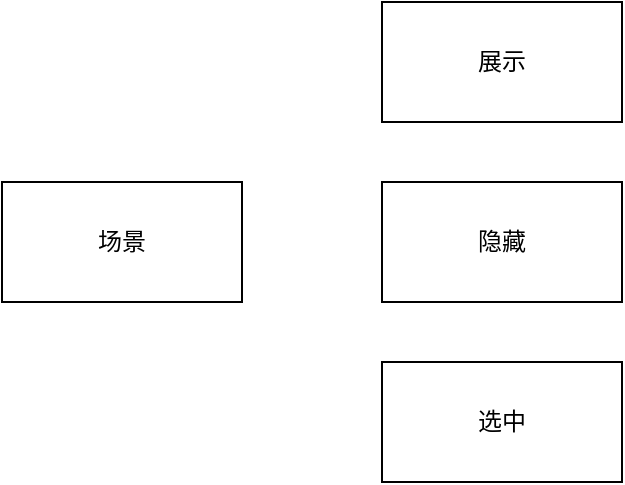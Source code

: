 <mxfile>
    <diagram id="0jmU3QZkEmag0R1IdTHC" name="第 1 页">
        <mxGraphModel dx="721" dy="543" grid="1" gridSize="10" guides="1" tooltips="1" connect="1" arrows="1" fold="1" page="1" pageScale="1" pageWidth="827" pageHeight="1169" math="0" shadow="0">
            <root>
                <mxCell id="0"/>
                <mxCell id="1" parent="0"/>
                <mxCell id="2" value="场景" style="rounded=0;whiteSpace=wrap;html=1;" vertex="1" parent="1">
                    <mxGeometry x="120" y="170" width="120" height="60" as="geometry"/>
                </mxCell>
                <mxCell id="3" value="展示" style="rounded=0;whiteSpace=wrap;html=1;" vertex="1" parent="1">
                    <mxGeometry x="310" y="80" width="120" height="60" as="geometry"/>
                </mxCell>
                <mxCell id="4" value="隐藏" style="rounded=0;whiteSpace=wrap;html=1;" vertex="1" parent="1">
                    <mxGeometry x="310" y="170" width="120" height="60" as="geometry"/>
                </mxCell>
                <mxCell id="5" value="选中" style="rounded=0;whiteSpace=wrap;html=1;" vertex="1" parent="1">
                    <mxGeometry x="310" y="260" width="120" height="60" as="geometry"/>
                </mxCell>
            </root>
        </mxGraphModel>
    </diagram>
</mxfile>